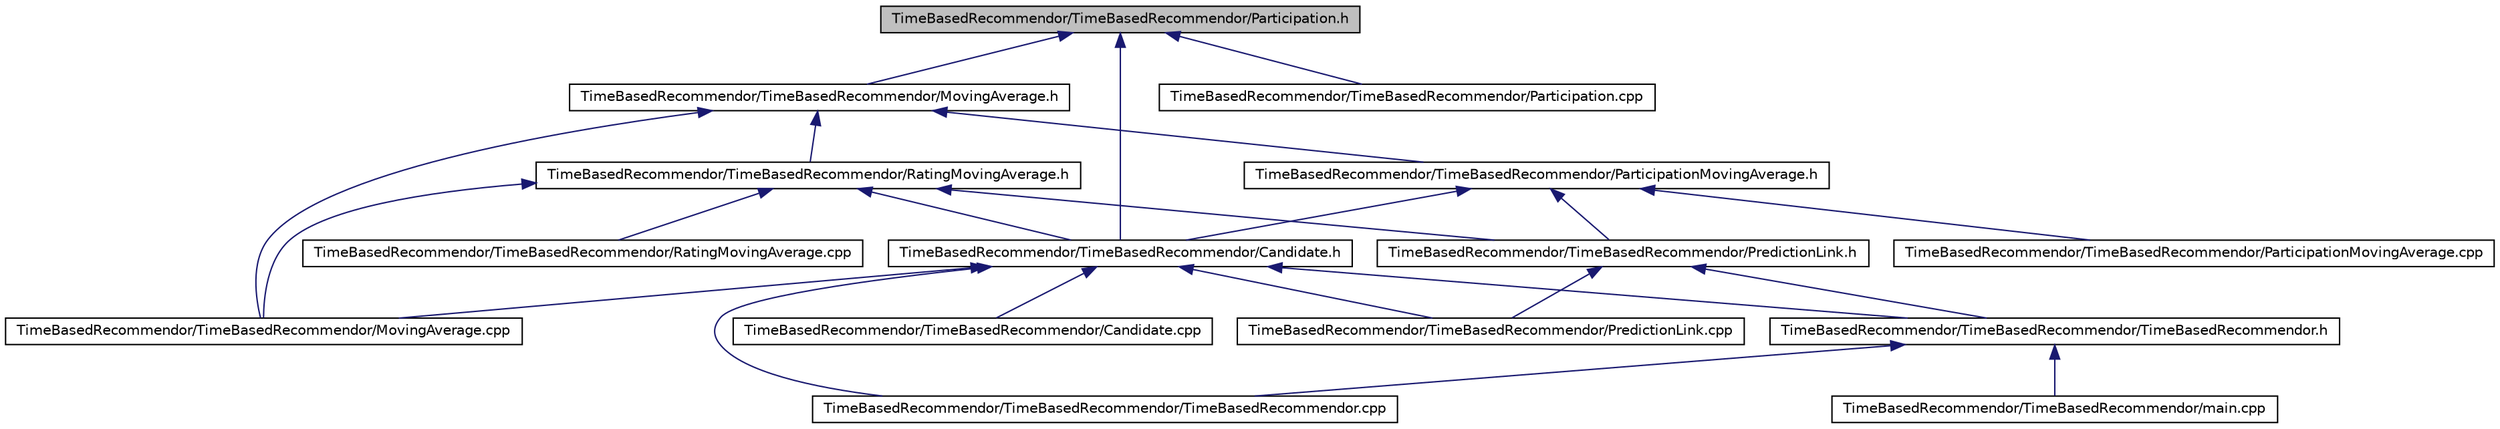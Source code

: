 digraph G
{
  edge [fontname="Helvetica",fontsize="10",labelfontname="Helvetica",labelfontsize="10"];
  node [fontname="Helvetica",fontsize="10",shape=record];
  Node1 [label="TimeBasedRecommendor/TimeBasedRecommendor/Participation.h",height=0.2,width=0.4,color="black", fillcolor="grey75", style="filled" fontcolor="black"];
  Node1 -> Node2 [dir=back,color="midnightblue",fontsize="10",style="solid",fontname="Helvetica"];
  Node2 [label="TimeBasedRecommendor/TimeBasedRecommendor/MovingAverage.h",height=0.2,width=0.4,color="black", fillcolor="white", style="filled",URL="$_moving_average_8h.html"];
  Node2 -> Node3 [dir=back,color="midnightblue",fontsize="10",style="solid",fontname="Helvetica"];
  Node3 [label="TimeBasedRecommendor/TimeBasedRecommendor/RatingMovingAverage.h",height=0.2,width=0.4,color="black", fillcolor="white", style="filled",URL="$_rating_moving_average_8h.html"];
  Node3 -> Node4 [dir=back,color="midnightblue",fontsize="10",style="solid",fontname="Helvetica"];
  Node4 [label="TimeBasedRecommendor/TimeBasedRecommendor/Candidate.h",height=0.2,width=0.4,color="black", fillcolor="white", style="filled",URL="$_candidate_8h.html"];
  Node4 -> Node5 [dir=back,color="midnightblue",fontsize="10",style="solid",fontname="Helvetica"];
  Node5 [label="TimeBasedRecommendor/TimeBasedRecommendor/Candidate.cpp",height=0.2,width=0.4,color="black", fillcolor="white", style="filled",URL="$_candidate_8cpp.html"];
  Node4 -> Node6 [dir=back,color="midnightblue",fontsize="10",style="solid",fontname="Helvetica"];
  Node6 [label="TimeBasedRecommendor/TimeBasedRecommendor/TimeBasedRecommendor.h",height=0.2,width=0.4,color="black", fillcolor="white", style="filled",URL="$_time_based_recommendor_8h.html"];
  Node6 -> Node7 [dir=back,color="midnightblue",fontsize="10",style="solid",fontname="Helvetica"];
  Node7 [label="TimeBasedRecommendor/TimeBasedRecommendor/main.cpp",height=0.2,width=0.4,color="black", fillcolor="white", style="filled",URL="$main_8cpp.html"];
  Node6 -> Node8 [dir=back,color="midnightblue",fontsize="10",style="solid",fontname="Helvetica"];
  Node8 [label="TimeBasedRecommendor/TimeBasedRecommendor/TimeBasedRecommendor.cpp",height=0.2,width=0.4,color="black", fillcolor="white", style="filled",URL="$_time_based_recommendor_8cpp.html"];
  Node4 -> Node9 [dir=back,color="midnightblue",fontsize="10",style="solid",fontname="Helvetica"];
  Node9 [label="TimeBasedRecommendor/TimeBasedRecommendor/MovingAverage.cpp",height=0.2,width=0.4,color="black", fillcolor="white", style="filled",URL="$_moving_average_8cpp.html"];
  Node4 -> Node10 [dir=back,color="midnightblue",fontsize="10",style="solid",fontname="Helvetica"];
  Node10 [label="TimeBasedRecommendor/TimeBasedRecommendor/PredictionLink.cpp",height=0.2,width=0.4,color="black", fillcolor="white", style="filled",URL="$_prediction_link_8cpp.html"];
  Node4 -> Node8 [dir=back,color="midnightblue",fontsize="10",style="solid",fontname="Helvetica"];
  Node3 -> Node11 [dir=back,color="midnightblue",fontsize="10",style="solid",fontname="Helvetica"];
  Node11 [label="TimeBasedRecommendor/TimeBasedRecommendor/PredictionLink.h",height=0.2,width=0.4,color="black", fillcolor="white", style="filled",URL="$_prediction_link_8h.html"];
  Node11 -> Node6 [dir=back,color="midnightblue",fontsize="10",style="solid",fontname="Helvetica"];
  Node11 -> Node10 [dir=back,color="midnightblue",fontsize="10",style="solid",fontname="Helvetica"];
  Node3 -> Node9 [dir=back,color="midnightblue",fontsize="10",style="solid",fontname="Helvetica"];
  Node3 -> Node12 [dir=back,color="midnightblue",fontsize="10",style="solid",fontname="Helvetica"];
  Node12 [label="TimeBasedRecommendor/TimeBasedRecommendor/RatingMovingAverage.cpp",height=0.2,width=0.4,color="black", fillcolor="white", style="filled",URL="$_rating_moving_average_8cpp.html"];
  Node2 -> Node13 [dir=back,color="midnightblue",fontsize="10",style="solid",fontname="Helvetica"];
  Node13 [label="TimeBasedRecommendor/TimeBasedRecommendor/ParticipationMovingAverage.h",height=0.2,width=0.4,color="black", fillcolor="white", style="filled",URL="$_participation_moving_average_8h.html"];
  Node13 -> Node4 [dir=back,color="midnightblue",fontsize="10",style="solid",fontname="Helvetica"];
  Node13 -> Node11 [dir=back,color="midnightblue",fontsize="10",style="solid",fontname="Helvetica"];
  Node13 -> Node14 [dir=back,color="midnightblue",fontsize="10",style="solid",fontname="Helvetica"];
  Node14 [label="TimeBasedRecommendor/TimeBasedRecommendor/ParticipationMovingAverage.cpp",height=0.2,width=0.4,color="black", fillcolor="white", style="filled",URL="$_participation_moving_average_8cpp.html"];
  Node2 -> Node9 [dir=back,color="midnightblue",fontsize="10",style="solid",fontname="Helvetica"];
  Node1 -> Node4 [dir=back,color="midnightblue",fontsize="10",style="solid",fontname="Helvetica"];
  Node1 -> Node15 [dir=back,color="midnightblue",fontsize="10",style="solid",fontname="Helvetica"];
  Node15 [label="TimeBasedRecommendor/TimeBasedRecommendor/Participation.cpp",height=0.2,width=0.4,color="black", fillcolor="white", style="filled",URL="$_participation_8cpp.html"];
}
